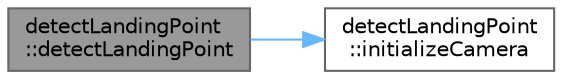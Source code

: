 digraph "detectLandingPoint::detectLandingPoint"
{
 // LATEX_PDF_SIZE
  bgcolor="transparent";
  edge [fontname=Helvetica,fontsize=10,labelfontname=Helvetica,labelfontsize=10];
  node [fontname=Helvetica,fontsize=10,shape=box,height=0.2,width=0.4];
  rankdir="LR";
  Node1 [id="Node000001",label="detectLandingPoint\l::detectLandingPoint",height=0.2,width=0.4,color="gray40", fillcolor="grey60", style="filled", fontcolor="black",tooltip=" "];
  Node1 -> Node2 [id="edge1_Node000001_Node000002",color="steelblue1",style="solid",tooltip=" "];
  Node2 [id="Node000002",label="detectLandingPoint\l::initializeCamera",height=0.2,width=0.4,color="grey40", fillcolor="white", style="filled",URL="$classdetect_landing_point.html#a00554cd830eff09bca14207227a685e9",tooltip=" "];
}
